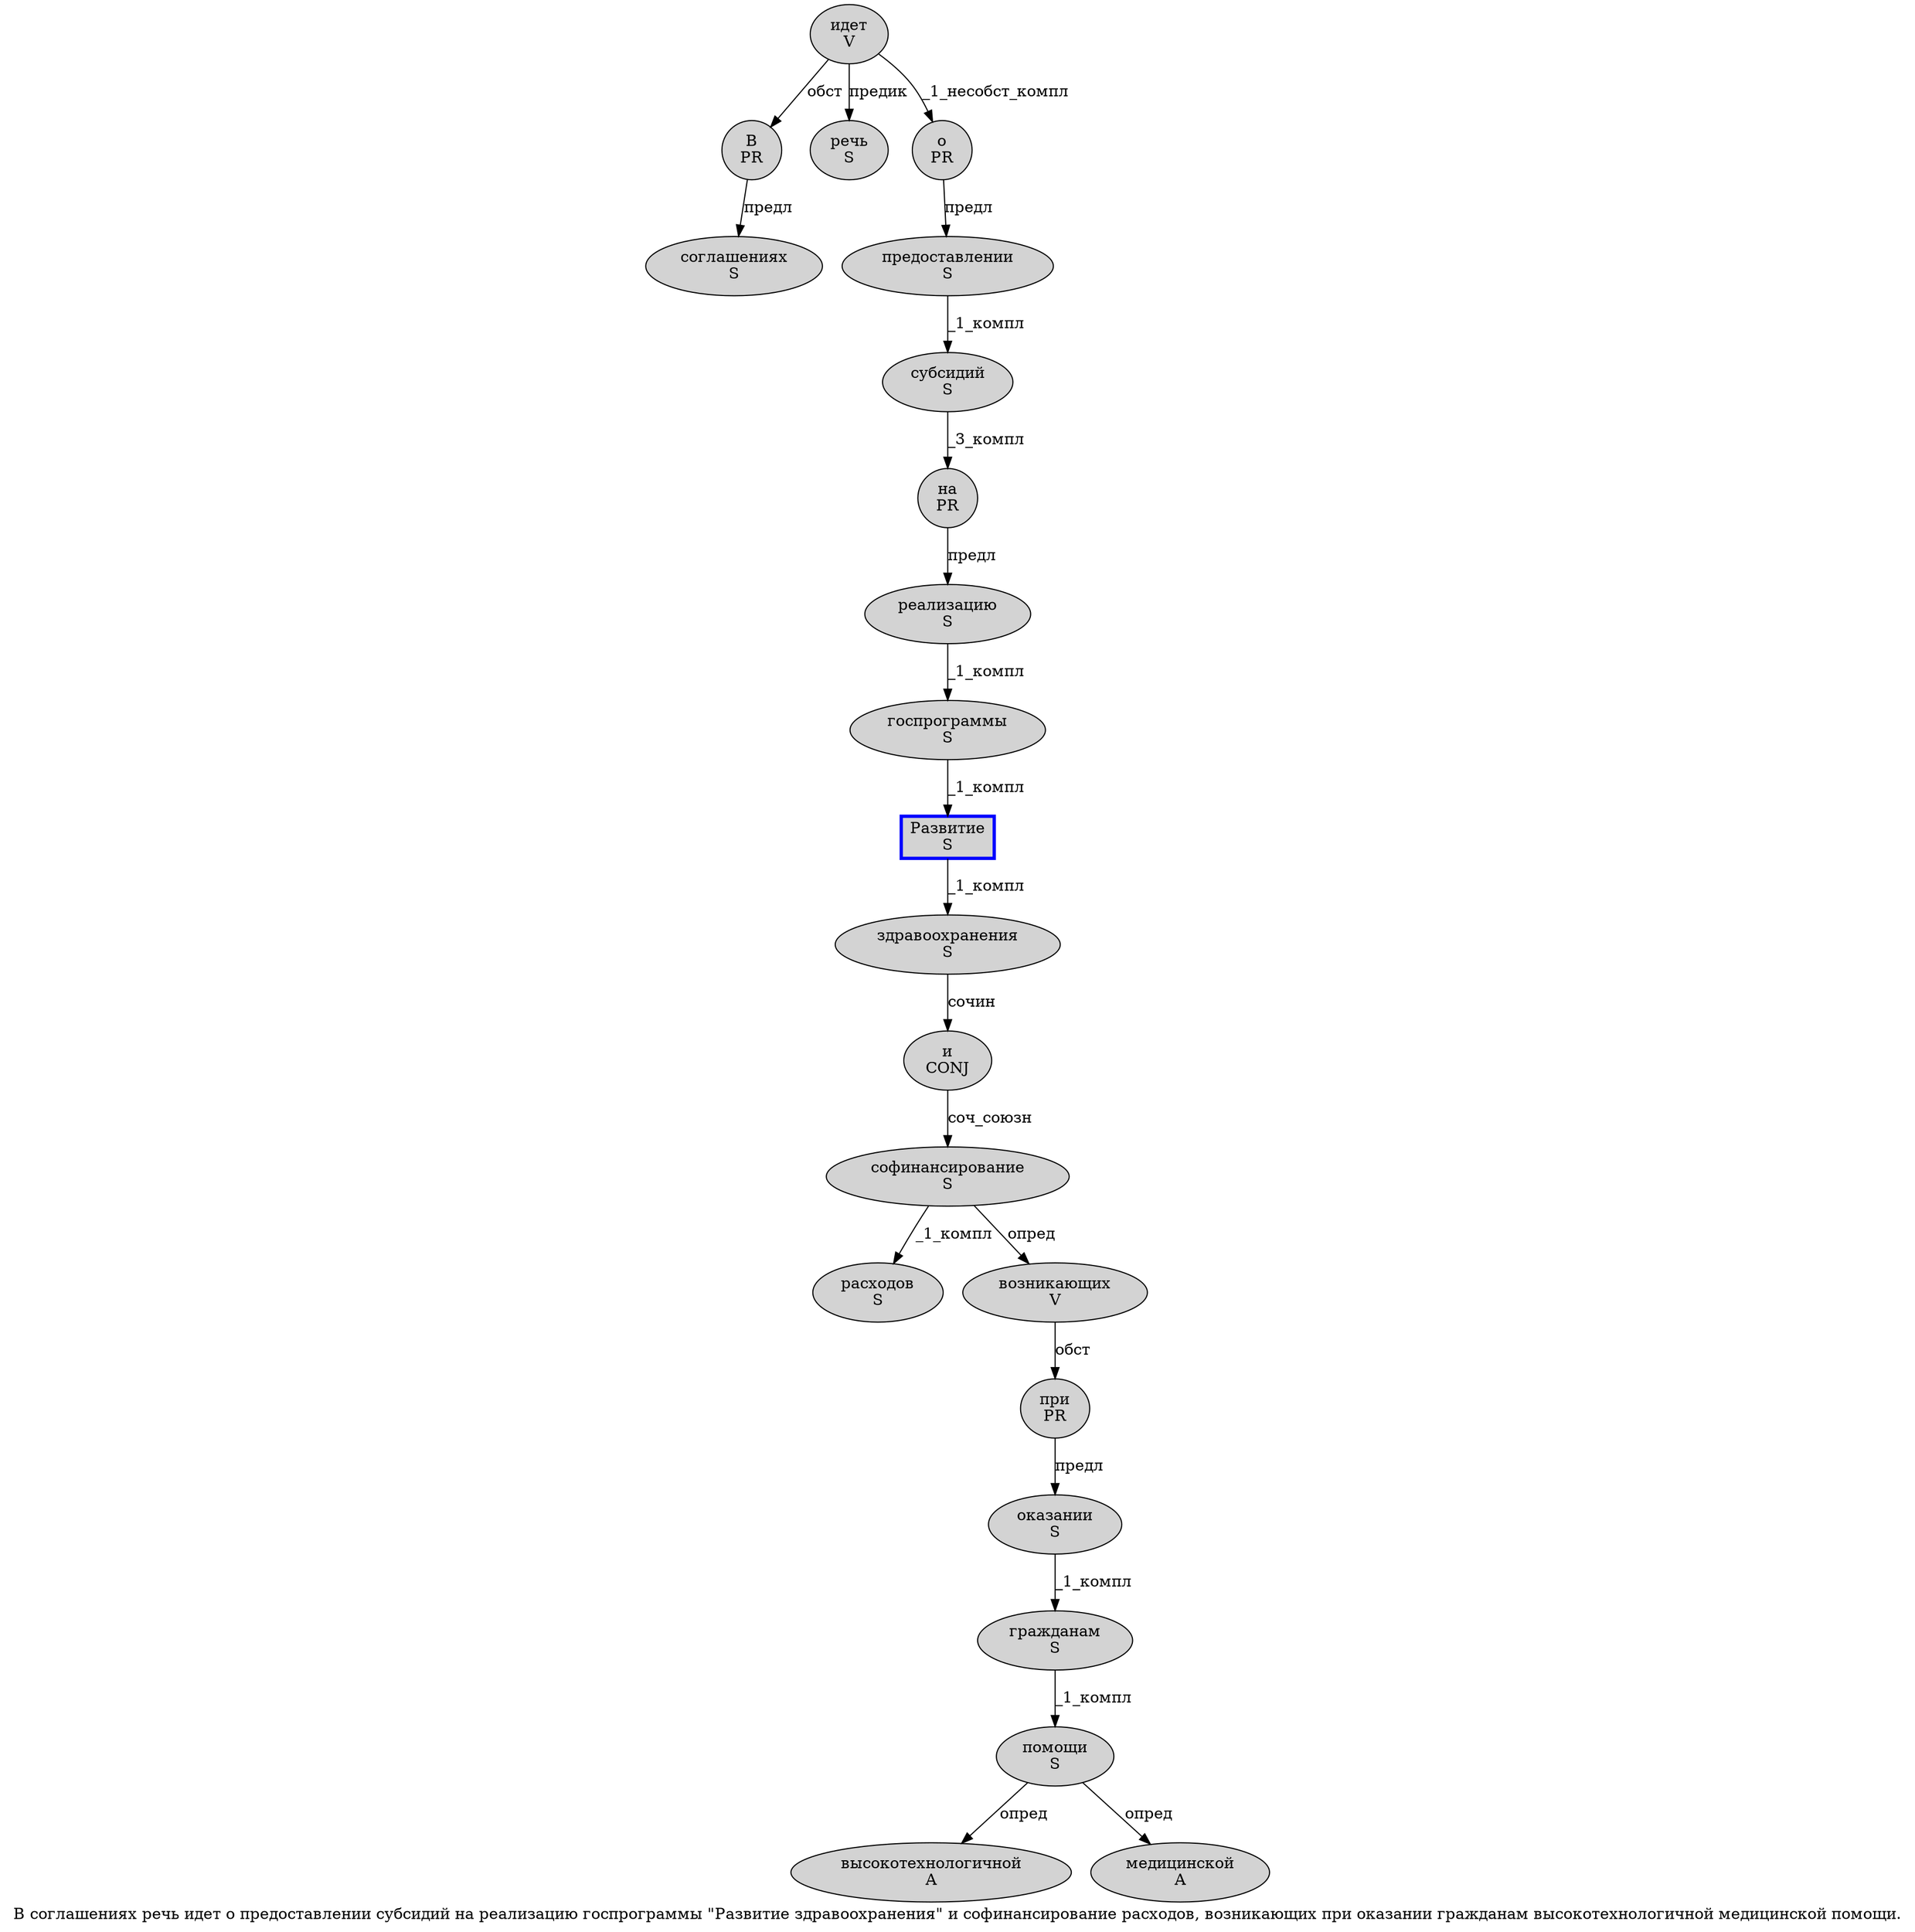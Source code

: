 digraph SENTENCE_991 {
	graph [label="В соглашениях речь идет о предоставлении субсидий на реализацию госпрограммы \"Развитие здравоохранения\" и софинансирование расходов, возникающих при оказании гражданам высокотехнологичной медицинской помощи."]
	node [style=filled]
		0 [label="В
PR" color="" fillcolor=lightgray penwidth=1 shape=ellipse]
		1 [label="соглашениях
S" color="" fillcolor=lightgray penwidth=1 shape=ellipse]
		2 [label="речь
S" color="" fillcolor=lightgray penwidth=1 shape=ellipse]
		3 [label="идет
V" color="" fillcolor=lightgray penwidth=1 shape=ellipse]
		4 [label="о
PR" color="" fillcolor=lightgray penwidth=1 shape=ellipse]
		5 [label="предоставлении
S" color="" fillcolor=lightgray penwidth=1 shape=ellipse]
		6 [label="субсидий
S" color="" fillcolor=lightgray penwidth=1 shape=ellipse]
		7 [label="на
PR" color="" fillcolor=lightgray penwidth=1 shape=ellipse]
		8 [label="реализацию
S" color="" fillcolor=lightgray penwidth=1 shape=ellipse]
		9 [label="госпрограммы
S" color="" fillcolor=lightgray penwidth=1 shape=ellipse]
		11 [label="Развитие
S" color=blue fillcolor=lightgray penwidth=3 shape=box]
		12 [label="здравоохранения
S" color="" fillcolor=lightgray penwidth=1 shape=ellipse]
		14 [label="и
CONJ" color="" fillcolor=lightgray penwidth=1 shape=ellipse]
		15 [label="софинансирование
S" color="" fillcolor=lightgray penwidth=1 shape=ellipse]
		16 [label="расходов
S" color="" fillcolor=lightgray penwidth=1 shape=ellipse]
		18 [label="возникающих
V" color="" fillcolor=lightgray penwidth=1 shape=ellipse]
		19 [label="при
PR" color="" fillcolor=lightgray penwidth=1 shape=ellipse]
		20 [label="оказании
S" color="" fillcolor=lightgray penwidth=1 shape=ellipse]
		21 [label="гражданам
S" color="" fillcolor=lightgray penwidth=1 shape=ellipse]
		22 [label="высокотехнологичной
A" color="" fillcolor=lightgray penwidth=1 shape=ellipse]
		23 [label="медицинской
A" color="" fillcolor=lightgray penwidth=1 shape=ellipse]
		24 [label="помощи
S" color="" fillcolor=lightgray penwidth=1 shape=ellipse]
			5 -> 6 [label="_1_компл"]
			21 -> 24 [label="_1_компл"]
			11 -> 12 [label="_1_компл"]
			14 -> 15 [label="соч_союзн"]
			7 -> 8 [label="предл"]
			3 -> 0 [label="обст"]
			3 -> 2 [label="предик"]
			3 -> 4 [label="_1_несобст_компл"]
			20 -> 21 [label="_1_компл"]
			0 -> 1 [label="предл"]
			8 -> 9 [label="_1_компл"]
			18 -> 19 [label="обст"]
			24 -> 22 [label="опред"]
			24 -> 23 [label="опред"]
			6 -> 7 [label="_3_компл"]
			12 -> 14 [label="сочин"]
			15 -> 16 [label="_1_компл"]
			15 -> 18 [label="опред"]
			9 -> 11 [label="_1_компл"]
			19 -> 20 [label="предл"]
			4 -> 5 [label="предл"]
}